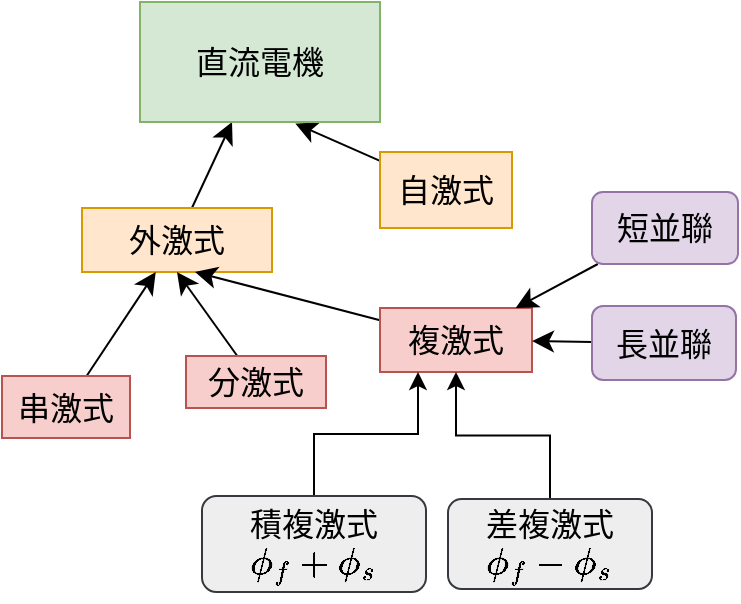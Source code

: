 <mxfile version="21.7.5" type="github">
  <diagram name="第 1 页" id="0khi-y4i2Tu5UxIGoybB">
    <mxGraphModel dx="1258" dy="950" grid="0" gridSize="10" guides="1" tooltips="1" connect="1" arrows="1" fold="1" page="0" pageScale="1" pageWidth="827" pageHeight="1169" math="1" shadow="0">
      <root>
        <mxCell id="0" />
        <mxCell id="1" parent="0" />
        <mxCell id="_pKEH9My9L13lh35LSAF-10" style="edgeStyle=none;curved=1;rounded=0;orthogonalLoop=1;jettySize=auto;html=1;fontSize=12;startSize=8;endSize=8;" edge="1" parent="1" source="_pKEH9My9L13lh35LSAF-1" target="_pKEH9My9L13lh35LSAF-9">
          <mxGeometry relative="1" as="geometry" />
        </mxCell>
        <mxCell id="_pKEH9My9L13lh35LSAF-1" value="外激式" style="rounded=0;whiteSpace=wrap;html=1;fontSize=16;fillColor=#ffe6cc;strokeColor=#d79b00;" vertex="1" parent="1">
          <mxGeometry x="-103" y="35" width="95" height="32" as="geometry" />
        </mxCell>
        <mxCell id="_pKEH9My9L13lh35LSAF-11" style="edgeStyle=none;curved=1;rounded=0;orthogonalLoop=1;jettySize=auto;html=1;entryX=0.647;entryY=1.013;entryDx=0;entryDy=0;entryPerimeter=0;fontSize=12;startSize=8;endSize=8;" edge="1" parent="1" source="_pKEH9My9L13lh35LSAF-2" target="_pKEH9My9L13lh35LSAF-9">
          <mxGeometry relative="1" as="geometry" />
        </mxCell>
        <mxCell id="_pKEH9My9L13lh35LSAF-2" value="自激式" style="rounded=0;whiteSpace=wrap;html=1;fontSize=16;fillColor=#ffe6cc;strokeColor=#d79b00;" vertex="1" parent="1">
          <mxGeometry x="46" y="7" width="66" height="38" as="geometry" />
        </mxCell>
        <mxCell id="_pKEH9My9L13lh35LSAF-6" style="edgeStyle=none;curved=1;rounded=0;orthogonalLoop=1;jettySize=auto;html=1;fontSize=12;startSize=8;endSize=8;" edge="1" parent="1" source="_pKEH9My9L13lh35LSAF-3" target="_pKEH9My9L13lh35LSAF-1">
          <mxGeometry relative="1" as="geometry" />
        </mxCell>
        <mxCell id="_pKEH9My9L13lh35LSAF-3" value="串激式" style="rounded=0;whiteSpace=wrap;html=1;fontSize=16;fillColor=#f8cecc;strokeColor=#b85450;" vertex="1" parent="1">
          <mxGeometry x="-143" y="119" width="64" height="31" as="geometry" />
        </mxCell>
        <mxCell id="_pKEH9My9L13lh35LSAF-7" style="edgeStyle=none;curved=1;rounded=0;orthogonalLoop=1;jettySize=auto;html=1;entryX=0.5;entryY=1;entryDx=0;entryDy=0;fontSize=12;startSize=8;endSize=8;" edge="1" parent="1" source="_pKEH9My9L13lh35LSAF-4" target="_pKEH9My9L13lh35LSAF-1">
          <mxGeometry relative="1" as="geometry" />
        </mxCell>
        <mxCell id="_pKEH9My9L13lh35LSAF-4" value="分激式" style="rounded=0;whiteSpace=wrap;html=1;fontSize=16;fillColor=#f8cecc;strokeColor=#b85450;" vertex="1" parent="1">
          <mxGeometry x="-51" y="109" width="70" height="26" as="geometry" />
        </mxCell>
        <mxCell id="_pKEH9My9L13lh35LSAF-8" style="edgeStyle=none;curved=1;rounded=0;orthogonalLoop=1;jettySize=auto;html=1;entryX=0.595;entryY=1;entryDx=0;entryDy=0;entryPerimeter=0;fontSize=12;startSize=8;endSize=8;" edge="1" parent="1" source="_pKEH9My9L13lh35LSAF-5" target="_pKEH9My9L13lh35LSAF-1">
          <mxGeometry relative="1" as="geometry" />
        </mxCell>
        <mxCell id="_pKEH9My9L13lh35LSAF-5" value="複激式" style="rounded=0;whiteSpace=wrap;html=1;fontSize=16;fillColor=#f8cecc;strokeColor=#b85450;" vertex="1" parent="1">
          <mxGeometry x="46" y="85" width="76" height="32" as="geometry" />
        </mxCell>
        <mxCell id="_pKEH9My9L13lh35LSAF-9" value="直流電機" style="rounded=0;whiteSpace=wrap;html=1;fontSize=16;fillColor=#d5e8d4;strokeColor=#82b366;" vertex="1" parent="1">
          <mxGeometry x="-74" y="-68" width="120" height="60" as="geometry" />
        </mxCell>
        <mxCell id="_pKEH9My9L13lh35LSAF-15" style="edgeStyle=none;curved=1;rounded=0;orthogonalLoop=1;jettySize=auto;html=1;fontSize=12;startSize=8;endSize=8;" edge="1" parent="1" source="_pKEH9My9L13lh35LSAF-12" target="_pKEH9My9L13lh35LSAF-5">
          <mxGeometry relative="1" as="geometry" />
        </mxCell>
        <mxCell id="_pKEH9My9L13lh35LSAF-12" value="長並聯" style="rounded=1;whiteSpace=wrap;html=1;fontSize=16;fillColor=#e1d5e7;strokeColor=#9673a6;" vertex="1" parent="1">
          <mxGeometry x="152" y="84" width="72" height="37" as="geometry" />
        </mxCell>
        <mxCell id="_pKEH9My9L13lh35LSAF-14" style="edgeStyle=none;curved=1;rounded=0;orthogonalLoop=1;jettySize=auto;html=1;fontSize=12;startSize=8;endSize=8;" edge="1" parent="1" source="_pKEH9My9L13lh35LSAF-13" target="_pKEH9My9L13lh35LSAF-5">
          <mxGeometry relative="1" as="geometry" />
        </mxCell>
        <mxCell id="_pKEH9My9L13lh35LSAF-13" value="短並聯" style="rounded=1;whiteSpace=wrap;html=1;fontSize=16;fillColor=#e1d5e7;strokeColor=#9673a6;" vertex="1" parent="1">
          <mxGeometry x="152" y="27" width="73" height="36" as="geometry" />
        </mxCell>
        <mxCell id="_pKEH9My9L13lh35LSAF-21" style="edgeStyle=orthogonalEdgeStyle;rounded=0;orthogonalLoop=1;jettySize=auto;html=1;entryX=0.5;entryY=1;entryDx=0;entryDy=0;" edge="1" parent="1" source="_pKEH9My9L13lh35LSAF-16" target="_pKEH9My9L13lh35LSAF-5">
          <mxGeometry relative="1" as="geometry" />
        </mxCell>
        <mxCell id="_pKEH9My9L13lh35LSAF-16" value="差複激式\(\phi_f-\phi_s\)" style="rounded=1;whiteSpace=wrap;html=1;fontSize=16;fillColor=#eeeeee;strokeColor=#36393d;" vertex="1" parent="1">
          <mxGeometry x="80" y="180.5" width="102" height="45" as="geometry" />
        </mxCell>
        <mxCell id="_pKEH9My9L13lh35LSAF-20" style="edgeStyle=orthogonalEdgeStyle;rounded=0;orthogonalLoop=1;jettySize=auto;html=1;entryX=0.25;entryY=1;entryDx=0;entryDy=0;" edge="1" parent="1" source="_pKEH9My9L13lh35LSAF-17" target="_pKEH9My9L13lh35LSAF-5">
          <mxGeometry relative="1" as="geometry" />
        </mxCell>
        <mxCell id="_pKEH9My9L13lh35LSAF-17" value="積複激式\(&lt;br&gt;\phi_f + \phi_s\)" style="rounded=1;whiteSpace=wrap;html=1;fontSize=16;fillColor=#eeeeee;strokeColor=#36393d;" vertex="1" parent="1">
          <mxGeometry x="-43" y="179" width="112" height="48" as="geometry" />
        </mxCell>
      </root>
    </mxGraphModel>
  </diagram>
</mxfile>
